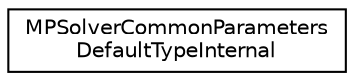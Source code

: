 digraph "Graphical Class Hierarchy"
{
 // LATEX_PDF_SIZE
  edge [fontname="Helvetica",fontsize="10",labelfontname="Helvetica",labelfontsize="10"];
  node [fontname="Helvetica",fontsize="10",shape=record];
  rankdir="LR";
  Node0 [label="MPSolverCommonParameters\lDefaultTypeInternal",height=0.2,width=0.4,color="black", fillcolor="white", style="filled",URL="$structoperations__research_1_1_m_p_solver_common_parameters_default_type_internal.html",tooltip=" "];
}
